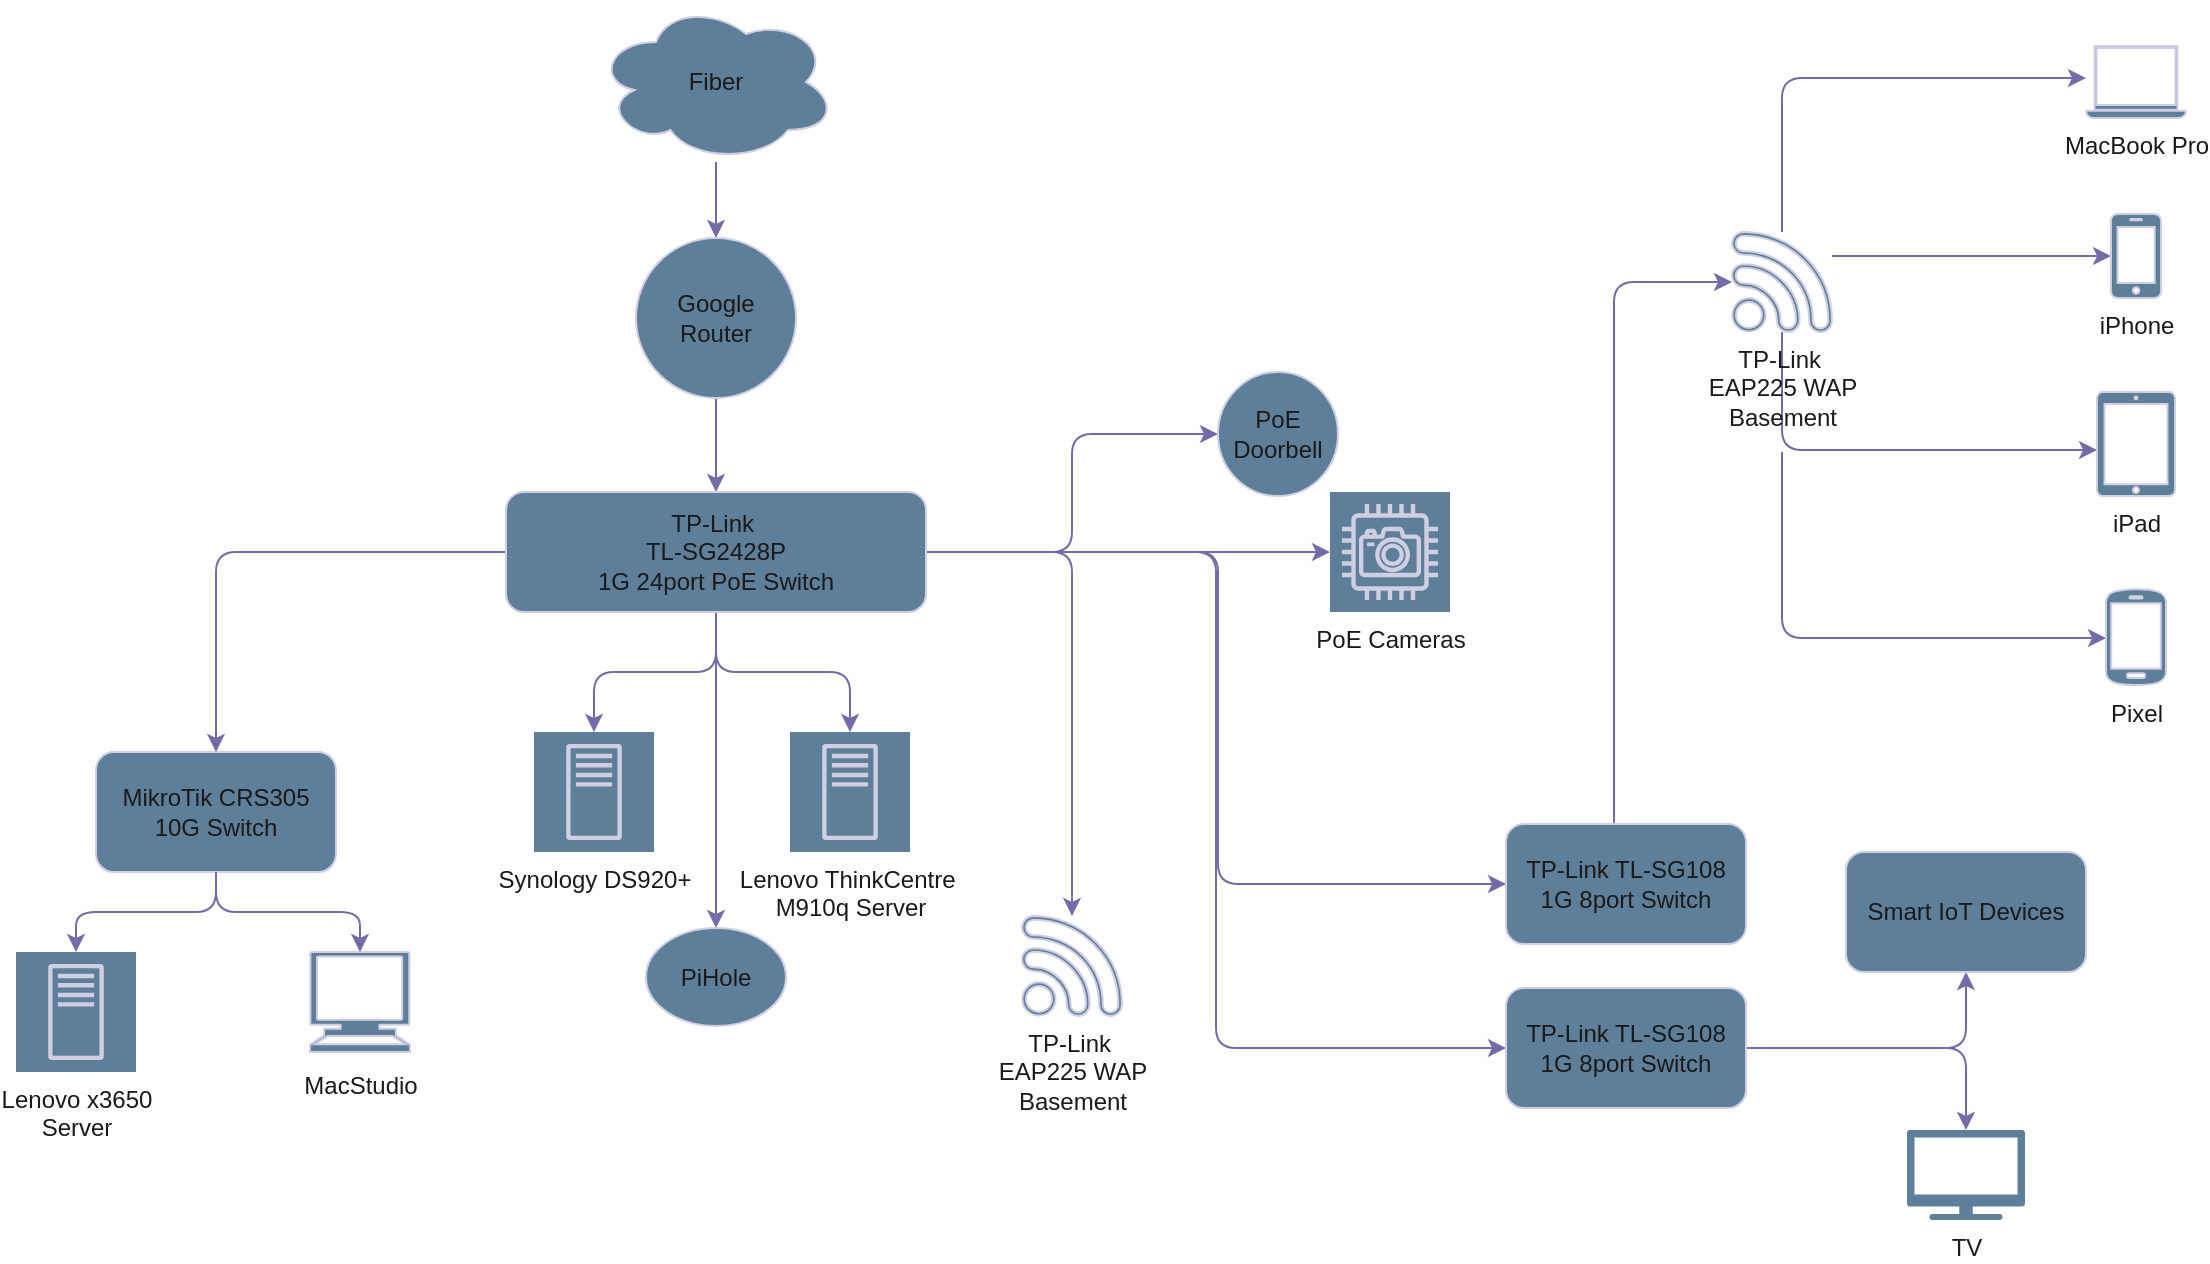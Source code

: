 <mxfile version="22.1.16" type="github">
  <diagram name="Page-1" id="Phn4H7adVwEMAnD9Mgu_">
    <mxGraphModel dx="639" dy="1169" grid="0" gridSize="10" guides="1" tooltips="1" connect="1" arrows="1" fold="1" page="0" pageScale="1" pageWidth="850" pageHeight="1100" math="0" shadow="0">
      <root>
        <mxCell id="0" />
        <mxCell id="1" parent="0" />
        <mxCell id="48OR14MlwbGEtRvsL92H-1" value="" style="edgeStyle=orthogonalEdgeStyle;rounded=1;orthogonalLoop=1;jettySize=auto;html=1;labelBackgroundColor=none;fontColor=default;strokeColor=#736CA8;" parent="1" source="3JCANutJUR9ApltmS873-1" target="3JCANutJUR9ApltmS873-2" edge="1">
          <mxGeometry relative="1" as="geometry" />
        </mxCell>
        <mxCell id="3JCANutJUR9ApltmS873-1" value="Fiber" style="ellipse;shape=cloud;whiteSpace=wrap;html=1;rounded=1;labelBackgroundColor=none;fillColor=#5D7F99;strokeColor=#D0CEE2;fontColor=#1A1A1A;" parent="1" vertex="1">
          <mxGeometry x="350" y="-5" width="120" height="80" as="geometry" />
        </mxCell>
        <mxCell id="48OR14MlwbGEtRvsL92H-2" value="" style="edgeStyle=orthogonalEdgeStyle;rounded=1;orthogonalLoop=1;jettySize=auto;html=1;labelBackgroundColor=none;fontColor=default;strokeColor=#736CA8;" parent="1" source="3JCANutJUR9ApltmS873-2" target="3JCANutJUR9ApltmS873-4" edge="1">
          <mxGeometry relative="1" as="geometry" />
        </mxCell>
        <mxCell id="3JCANutJUR9ApltmS873-2" value="&lt;div&gt;Google&lt;/div&gt;&lt;div&gt;Router&lt;/div&gt;" style="ellipse;whiteSpace=wrap;html=1;aspect=fixed;rounded=1;labelBackgroundColor=none;fillColor=#5D7F99;strokeColor=#D0CEE2;fontColor=#1A1A1A;" parent="1" vertex="1">
          <mxGeometry x="370" y="113" width="80" height="80" as="geometry" />
        </mxCell>
        <mxCell id="48OR14MlwbGEtRvsL92H-9" style="edgeStyle=orthogonalEdgeStyle;rounded=1;orthogonalLoop=1;jettySize=auto;html=1;labelBackgroundColor=none;fontColor=default;strokeColor=#736CA8;" parent="1" source="3JCANutJUR9ApltmS873-3" target="3JCANutJUR9ApltmS873-34" edge="1">
          <mxGeometry relative="1" as="geometry" />
        </mxCell>
        <mxCell id="3JCANutJUR9ApltmS873-3" value="MikroTik CRS305 10G Switch" style="rounded=1;whiteSpace=wrap;html=1;labelBackgroundColor=none;fillColor=#5D7F99;strokeColor=#D0CEE2;fontColor=#1A1A1A;" parent="1" vertex="1">
          <mxGeometry x="100" y="370" width="120" height="60" as="geometry" />
        </mxCell>
        <mxCell id="48OR14MlwbGEtRvsL92H-3" style="edgeStyle=orthogonalEdgeStyle;rounded=1;orthogonalLoop=1;jettySize=auto;html=1;labelBackgroundColor=none;fontColor=default;strokeColor=#736CA8;" parent="1" source="3JCANutJUR9ApltmS873-4" target="3JCANutJUR9ApltmS873-29" edge="1">
          <mxGeometry relative="1" as="geometry" />
        </mxCell>
        <mxCell id="48OR14MlwbGEtRvsL92H-4" style="edgeStyle=orthogonalEdgeStyle;rounded=1;orthogonalLoop=1;jettySize=auto;html=1;labelBackgroundColor=none;fontColor=default;strokeColor=#736CA8;" parent="1" source="3JCANutJUR9ApltmS873-4" target="3JCANutJUR9ApltmS873-7" edge="1">
          <mxGeometry relative="1" as="geometry" />
        </mxCell>
        <mxCell id="48OR14MlwbGEtRvsL92H-5" style="edgeStyle=orthogonalEdgeStyle;rounded=1;orthogonalLoop=1;jettySize=auto;html=1;labelBackgroundColor=none;fontColor=default;strokeColor=#736CA8;" parent="1" source="3JCANutJUR9ApltmS873-4" target="3JCANutJUR9ApltmS873-39" edge="1">
          <mxGeometry relative="1" as="geometry" />
        </mxCell>
        <mxCell id="48OR14MlwbGEtRvsL92H-6" style="edgeStyle=orthogonalEdgeStyle;rounded=1;orthogonalLoop=1;jettySize=auto;html=1;labelBackgroundColor=none;fontColor=default;strokeColor=#736CA8;" parent="1" source="3JCANutJUR9ApltmS873-4" target="3JCANutJUR9ApltmS873-40" edge="1">
          <mxGeometry relative="1" as="geometry" />
        </mxCell>
        <mxCell id="48OR14MlwbGEtRvsL92H-7" style="edgeStyle=orthogonalEdgeStyle;rounded=1;orthogonalLoop=1;jettySize=auto;html=1;labelBackgroundColor=none;fontColor=default;strokeColor=#736CA8;" parent="1" source="3JCANutJUR9ApltmS873-4" target="3JCANutJUR9ApltmS873-3" edge="1">
          <mxGeometry relative="1" as="geometry" />
        </mxCell>
        <mxCell id="48OR14MlwbGEtRvsL92H-10" style="edgeStyle=orthogonalEdgeStyle;rounded=1;orthogonalLoop=1;jettySize=auto;html=1;labelBackgroundColor=none;fontColor=default;strokeColor=#736CA8;" parent="1" source="3JCANutJUR9ApltmS873-4" target="3JCANutJUR9ApltmS873-16" edge="1">
          <mxGeometry relative="1" as="geometry">
            <Array as="points">
              <mxPoint x="661" y="270" />
              <mxPoint x="661" y="436" />
            </Array>
          </mxGeometry>
        </mxCell>
        <mxCell id="48OR14MlwbGEtRvsL92H-17" style="edgeStyle=orthogonalEdgeStyle;rounded=1;orthogonalLoop=1;jettySize=auto;html=1;entryX=0;entryY=0.5;entryDx=0;entryDy=0;labelBackgroundColor=none;fontColor=default;strokeColor=#736CA8;" parent="1" source="3JCANutJUR9ApltmS873-4" target="3JCANutJUR9ApltmS873-17" edge="1">
          <mxGeometry relative="1" as="geometry" />
        </mxCell>
        <mxCell id="48OR14MlwbGEtRvsL92H-22" style="edgeStyle=orthogonalEdgeStyle;rounded=1;orthogonalLoop=1;jettySize=auto;html=1;labelBackgroundColor=none;fontColor=default;strokeColor=#736CA8;" parent="1" source="3JCANutJUR9ApltmS873-4" target="48OR14MlwbGEtRvsL92H-18" edge="1">
          <mxGeometry relative="1" as="geometry" />
        </mxCell>
        <mxCell id="48OR14MlwbGEtRvsL92H-23" style="edgeStyle=orthogonalEdgeStyle;rounded=1;orthogonalLoop=1;jettySize=auto;html=1;entryX=0;entryY=0.5;entryDx=0;entryDy=0;labelBackgroundColor=none;fontColor=default;strokeColor=#736CA8;" parent="1" source="3JCANutJUR9ApltmS873-4" target="48OR14MlwbGEtRvsL92H-21" edge="1">
          <mxGeometry relative="1" as="geometry" />
        </mxCell>
        <mxCell id="3JCANutJUR9ApltmS873-4" value="&lt;div&gt;TP-Link&amp;nbsp;&lt;/div&gt;&lt;div&gt;TL-SG2428P&lt;/div&gt;&lt;div&gt;1G 24port PoE Switch&lt;br&gt;&lt;/div&gt;" style="rounded=1;whiteSpace=wrap;html=1;labelBackgroundColor=none;fillColor=#5D7F99;strokeColor=#D0CEE2;fontColor=#1A1A1A;" parent="1" vertex="1">
          <mxGeometry x="305" y="240" width="210" height="60" as="geometry" />
        </mxCell>
        <mxCell id="3JCANutJUR9ApltmS873-7" value="&lt;div&gt;TP-Link&amp;nbsp;&lt;/div&gt;&lt;div&gt;EAP225 WAP&lt;/div&gt;&lt;div&gt;Basement&lt;br&gt;&lt;/div&gt;" style="pointerEvents=1;shadow=0;dashed=0;html=1;aspect=fixed;labelPosition=center;verticalLabelPosition=bottom;verticalAlign=top;align=center;outlineConnect=0;shape=mxgraph.vvd.wi_fi;rounded=1;labelBackgroundColor=none;fillColor=#5D7F99;strokeColor=#D0CEE2;fontColor=#1A1A1A;" parent="1" vertex="1">
          <mxGeometry x="563" y="452" width="50" height="50" as="geometry" />
        </mxCell>
        <mxCell id="48OR14MlwbGEtRvsL92H-12" style="edgeStyle=orthogonalEdgeStyle;rounded=1;orthogonalLoop=1;jettySize=auto;html=1;labelBackgroundColor=none;fontColor=default;strokeColor=#736CA8;" parent="1" source="3JCANutJUR9ApltmS873-10" target="3JCANutJUR9ApltmS873-22" edge="1">
          <mxGeometry relative="1" as="geometry">
            <Array as="points">
              <mxPoint x="943" y="33" />
            </Array>
          </mxGeometry>
        </mxCell>
        <mxCell id="48OR14MlwbGEtRvsL92H-14" style="edgeStyle=orthogonalEdgeStyle;rounded=1;orthogonalLoop=1;jettySize=auto;html=1;labelBackgroundColor=none;fontColor=default;strokeColor=#736CA8;" parent="1" source="3JCANutJUR9ApltmS873-10" target="3JCANutJUR9ApltmS873-30" edge="1">
          <mxGeometry relative="1" as="geometry">
            <Array as="points">
              <mxPoint x="1004" y="122" />
              <mxPoint x="1004" y="122" />
            </Array>
          </mxGeometry>
        </mxCell>
        <mxCell id="48OR14MlwbGEtRvsL92H-15" style="edgeStyle=orthogonalEdgeStyle;rounded=1;orthogonalLoop=1;jettySize=auto;html=1;labelBackgroundColor=none;fontColor=default;strokeColor=#736CA8;" parent="1" source="3JCANutJUR9ApltmS873-10" target="3JCANutJUR9ApltmS873-25" edge="1">
          <mxGeometry relative="1" as="geometry">
            <Array as="points">
              <mxPoint x="943" y="219" />
            </Array>
          </mxGeometry>
        </mxCell>
        <mxCell id="3JCANutJUR9ApltmS873-10" value="&lt;div&gt;TP-Link&amp;nbsp;&lt;/div&gt;&lt;div&gt;EAP225 WAP&lt;/div&gt;&lt;div&gt;Basement&lt;br&gt;&lt;/div&gt;" style="pointerEvents=1;shadow=0;dashed=0;html=1;aspect=fixed;labelPosition=center;verticalLabelPosition=bottom;verticalAlign=top;align=center;outlineConnect=0;shape=mxgraph.vvd.wi_fi;rounded=1;labelBackgroundColor=none;fillColor=#5D7F99;strokeColor=#D0CEE2;fontColor=#1A1A1A;" parent="1" vertex="1">
          <mxGeometry x="918" y="110" width="50" height="50" as="geometry" />
        </mxCell>
        <mxCell id="48OR14MlwbGEtRvsL92H-13" style="edgeStyle=orthogonalEdgeStyle;rounded=1;orthogonalLoop=1;jettySize=auto;html=1;labelBackgroundColor=none;fontColor=default;strokeColor=#736CA8;" parent="1" target="3JCANutJUR9ApltmS873-32" edge="1">
          <mxGeometry relative="1" as="geometry">
            <mxPoint x="943.0" y="220" as="sourcePoint" />
            <Array as="points">
              <mxPoint x="943" y="313" />
            </Array>
          </mxGeometry>
        </mxCell>
        <mxCell id="3JCANutJUR9ApltmS873-15" value="" style="shape=mxgraph.signs.tech.computer;html=1;pointerEvents=1;verticalLabelPosition=bottom;verticalAlign=top;align=center;rounded=1;labelBackgroundColor=none;fillColor=#5D7F99;strokeColor=#D0CEE2;fontColor=#1A1A1A;" parent="1" vertex="1">
          <mxGeometry x="207" y="470" width="50" height="50" as="geometry" />
        </mxCell>
        <mxCell id="48OR14MlwbGEtRvsL92H-11" style="edgeStyle=orthogonalEdgeStyle;rounded=1;orthogonalLoop=1;jettySize=auto;html=1;labelBackgroundColor=none;fontColor=default;strokeColor=#736CA8;" parent="1" source="3JCANutJUR9ApltmS873-16" target="3JCANutJUR9ApltmS873-10" edge="1">
          <mxGeometry relative="1" as="geometry">
            <Array as="points">
              <mxPoint x="859" y="135" />
            </Array>
          </mxGeometry>
        </mxCell>
        <mxCell id="3JCANutJUR9ApltmS873-16" value="&lt;div&gt;TP-Link TL-SG108&lt;/div&gt;&lt;div&gt;1G 8port Switch&lt;br&gt;&lt;/div&gt;" style="rounded=1;whiteSpace=wrap;html=1;labelBackgroundColor=none;fillColor=#5D7F99;strokeColor=#D0CEE2;fontColor=#1A1A1A;" parent="1" vertex="1">
          <mxGeometry x="805" y="406" width="120" height="60" as="geometry" />
        </mxCell>
        <mxCell id="48OR14MlwbGEtRvsL92H-24" value="" style="edgeStyle=orthogonalEdgeStyle;rounded=1;orthogonalLoop=1;jettySize=auto;html=1;entryX=0.5;entryY=1;entryDx=0;entryDy=0;labelBackgroundColor=none;fontColor=default;strokeColor=#736CA8;" parent="1" source="3JCANutJUR9ApltmS873-17" target="48OR14MlwbGEtRvsL92H-19" edge="1">
          <mxGeometry relative="1" as="geometry" />
        </mxCell>
        <mxCell id="48OR14MlwbGEtRvsL92H-25" style="edgeStyle=orthogonalEdgeStyle;rounded=1;orthogonalLoop=1;jettySize=auto;html=1;labelBackgroundColor=none;fontColor=default;strokeColor=#736CA8;" parent="1" source="3JCANutJUR9ApltmS873-17" target="48OR14MlwbGEtRvsL92H-20" edge="1">
          <mxGeometry relative="1" as="geometry" />
        </mxCell>
        <mxCell id="3JCANutJUR9ApltmS873-17" value="&lt;div&gt;TP-Link TL-SG108&lt;/div&gt;&lt;div&gt;1G 8port Switch&lt;br&gt;&lt;/div&gt;" style="rounded=1;whiteSpace=wrap;html=1;labelBackgroundColor=none;fillColor=#5D7F99;strokeColor=#D0CEE2;fontColor=#1A1A1A;" parent="1" vertex="1">
          <mxGeometry x="805" y="488" width="120" height="60" as="geometry" />
        </mxCell>
        <mxCell id="3JCANutJUR9ApltmS873-19" value="MacStudio" style="text;html=1;align=center;verticalAlign=middle;resizable=0;points=[];autosize=1;rounded=1;labelBackgroundColor=none;fontColor=#1A1A1A;" parent="1" vertex="1">
          <mxGeometry x="192" y="522" width="80" height="30" as="geometry" />
        </mxCell>
        <mxCell id="3JCANutJUR9ApltmS873-22" value="MacBook Pro" style="pointerEvents=1;shadow=0;dashed=0;html=1;aspect=fixed;labelPosition=center;verticalLabelPosition=bottom;verticalAlign=top;align=center;outlineConnect=0;shape=mxgraph.vvd.laptop;rounded=1;labelBackgroundColor=none;fillColor=#5D7F99;strokeColor=#D0CEE2;fontColor=#1A1A1A;" parent="1" vertex="1">
          <mxGeometry x="1095" y="17" width="50" height="36" as="geometry" />
        </mxCell>
        <mxCell id="3JCANutJUR9ApltmS873-25" value="iPad" style="pointerEvents=1;shadow=0;dashed=0;html=1;labelPosition=center;verticalLabelPosition=bottom;verticalAlign=top;outlineConnect=0;align=center;shape=mxgraph.office.devices.tablet_ipad;rounded=1;labelBackgroundColor=none;fillColor=#5D7F99;strokeColor=#D0CEE2;fontColor=#1A1A1A;" parent="1" vertex="1">
          <mxGeometry x="1100.5" y="190" width="39" height="52" as="geometry" />
        </mxCell>
        <mxCell id="3JCANutJUR9ApltmS873-29" value="PoE Cameras" style="outlineConnect=0;dashed=0;verticalLabelPosition=bottom;verticalAlign=top;align=center;html=1;fontSize=12;fontStyle=0;aspect=fixed;shape=mxgraph.aws4.resourceIcon;resIcon=mxgraph.aws4.camera;rounded=1;labelBackgroundColor=none;fillColor=#5D7F99;strokeColor=#D0CEE2;fontColor=#1A1A1A;" parent="1" vertex="1">
          <mxGeometry x="717" y="240" width="60" height="60" as="geometry" />
        </mxCell>
        <mxCell id="3JCANutJUR9ApltmS873-30" value="iPhone" style="pointerEvents=1;shadow=0;dashed=0;html=1;labelPosition=center;verticalLabelPosition=bottom;verticalAlign=top;outlineConnect=0;align=center;shape=mxgraph.office.devices.cell_phone_iphone_standalone;rounded=1;labelBackgroundColor=none;fillColor=#5D7F99;strokeColor=#D0CEE2;fontColor=#1A1A1A;" parent="1" vertex="1">
          <mxGeometry x="1107.5" y="101" width="25" height="42" as="geometry" />
        </mxCell>
        <mxCell id="3JCANutJUR9ApltmS873-32" value="Pixel" style="pointerEvents=1;shadow=0;dashed=0;html=1;labelPosition=center;verticalLabelPosition=bottom;verticalAlign=top;outlineConnect=0;align=center;shape=mxgraph.office.devices.cell_phone_android_proportional;rounded=1;labelBackgroundColor=none;fillColor=#5D7F99;strokeColor=#D0CEE2;fontColor=#1A1A1A;" parent="1" vertex="1">
          <mxGeometry x="1105" y="288" width="30" height="49" as="geometry" />
        </mxCell>
        <mxCell id="3JCANutJUR9ApltmS873-34" value="&lt;div&gt;Lenovo x3650&lt;/div&gt;&lt;div&gt;Server&lt;/div&gt;" style="outlineConnect=0;dashed=0;verticalLabelPosition=bottom;verticalAlign=top;align=center;html=1;fontSize=12;fontStyle=0;aspect=fixed;shape=mxgraph.aws4.resourceIcon;resIcon=mxgraph.aws4.traditional_server;rounded=1;labelBackgroundColor=none;fillColor=#5D7F99;strokeColor=#D0CEE2;fontColor=#1A1A1A;" parent="1" vertex="1">
          <mxGeometry x="60" y="470" width="60" height="60" as="geometry" />
        </mxCell>
        <mxCell id="3JCANutJUR9ApltmS873-39" value="&lt;div&gt;Lenovo ThinkCentre&amp;nbsp;&lt;/div&gt;&lt;div&gt;M910q Server&lt;/div&gt;" style="outlineConnect=0;dashed=0;verticalLabelPosition=bottom;verticalAlign=top;align=center;html=1;fontSize=12;fontStyle=0;aspect=fixed;shape=mxgraph.aws4.resourceIcon;resIcon=mxgraph.aws4.traditional_server;rounded=1;labelBackgroundColor=none;fillColor=#5D7F99;strokeColor=#D0CEE2;fontColor=#1A1A1A;" parent="1" vertex="1">
          <mxGeometry x="447" y="360" width="60" height="60" as="geometry" />
        </mxCell>
        <mxCell id="3JCANutJUR9ApltmS873-40" value="Synology DS920+" style="outlineConnect=0;dashed=0;verticalLabelPosition=bottom;verticalAlign=top;align=center;html=1;fontSize=12;fontStyle=0;aspect=fixed;shape=mxgraph.aws4.resourceIcon;resIcon=mxgraph.aws4.traditional_server;rounded=1;labelBackgroundColor=none;fillColor=#5D7F99;strokeColor=#D0CEE2;fontColor=#1A1A1A;" parent="1" vertex="1">
          <mxGeometry x="319" y="360" width="60" height="60" as="geometry" />
        </mxCell>
        <mxCell id="48OR14MlwbGEtRvsL92H-8" style="edgeStyle=orthogonalEdgeStyle;rounded=1;orthogonalLoop=1;jettySize=auto;html=1;entryX=0.5;entryY=0;entryDx=0;entryDy=0;entryPerimeter=0;labelBackgroundColor=none;fontColor=default;strokeColor=#736CA8;" parent="1" source="3JCANutJUR9ApltmS873-3" target="3JCANutJUR9ApltmS873-15" edge="1">
          <mxGeometry relative="1" as="geometry" />
        </mxCell>
        <mxCell id="48OR14MlwbGEtRvsL92H-18" value="PiHole" style="ellipse;whiteSpace=wrap;html=1;rounded=1;labelBackgroundColor=none;fillColor=#5D7F99;strokeColor=#D0CEE2;fontColor=#1A1A1A;" parent="1" vertex="1">
          <mxGeometry x="375" y="458" width="70" height="49" as="geometry" />
        </mxCell>
        <mxCell id="48OR14MlwbGEtRvsL92H-19" value="Smart IoT Devices" style="rounded=1;whiteSpace=wrap;html=1;labelBackgroundColor=none;fillColor=#5D7F99;strokeColor=#D0CEE2;fontColor=#1A1A1A;" parent="1" vertex="1">
          <mxGeometry x="975" y="420" width="120" height="60" as="geometry" />
        </mxCell>
        <mxCell id="48OR14MlwbGEtRvsL92H-20" value="TV" style="pointerEvents=1;shadow=0;dashed=0;html=1;strokeColor=none;labelPosition=center;verticalLabelPosition=bottom;verticalAlign=top;outlineConnect=0;align=center;shape=mxgraph.office.devices.tv;rounded=1;labelBackgroundColor=none;fillColor=#5D7F99;fontColor=#1A1A1A;" parent="1" vertex="1">
          <mxGeometry x="1005.5" y="559" width="59" height="45" as="geometry" />
        </mxCell>
        <mxCell id="48OR14MlwbGEtRvsL92H-21" value="PoE Doorbell" style="ellipse;whiteSpace=wrap;html=1;rounded=1;labelBackgroundColor=none;fillColor=#5D7F99;strokeColor=#D0CEE2;fontColor=#1A1A1A;" parent="1" vertex="1">
          <mxGeometry x="661" y="180" width="60" height="62" as="geometry" />
        </mxCell>
      </root>
    </mxGraphModel>
  </diagram>
</mxfile>
